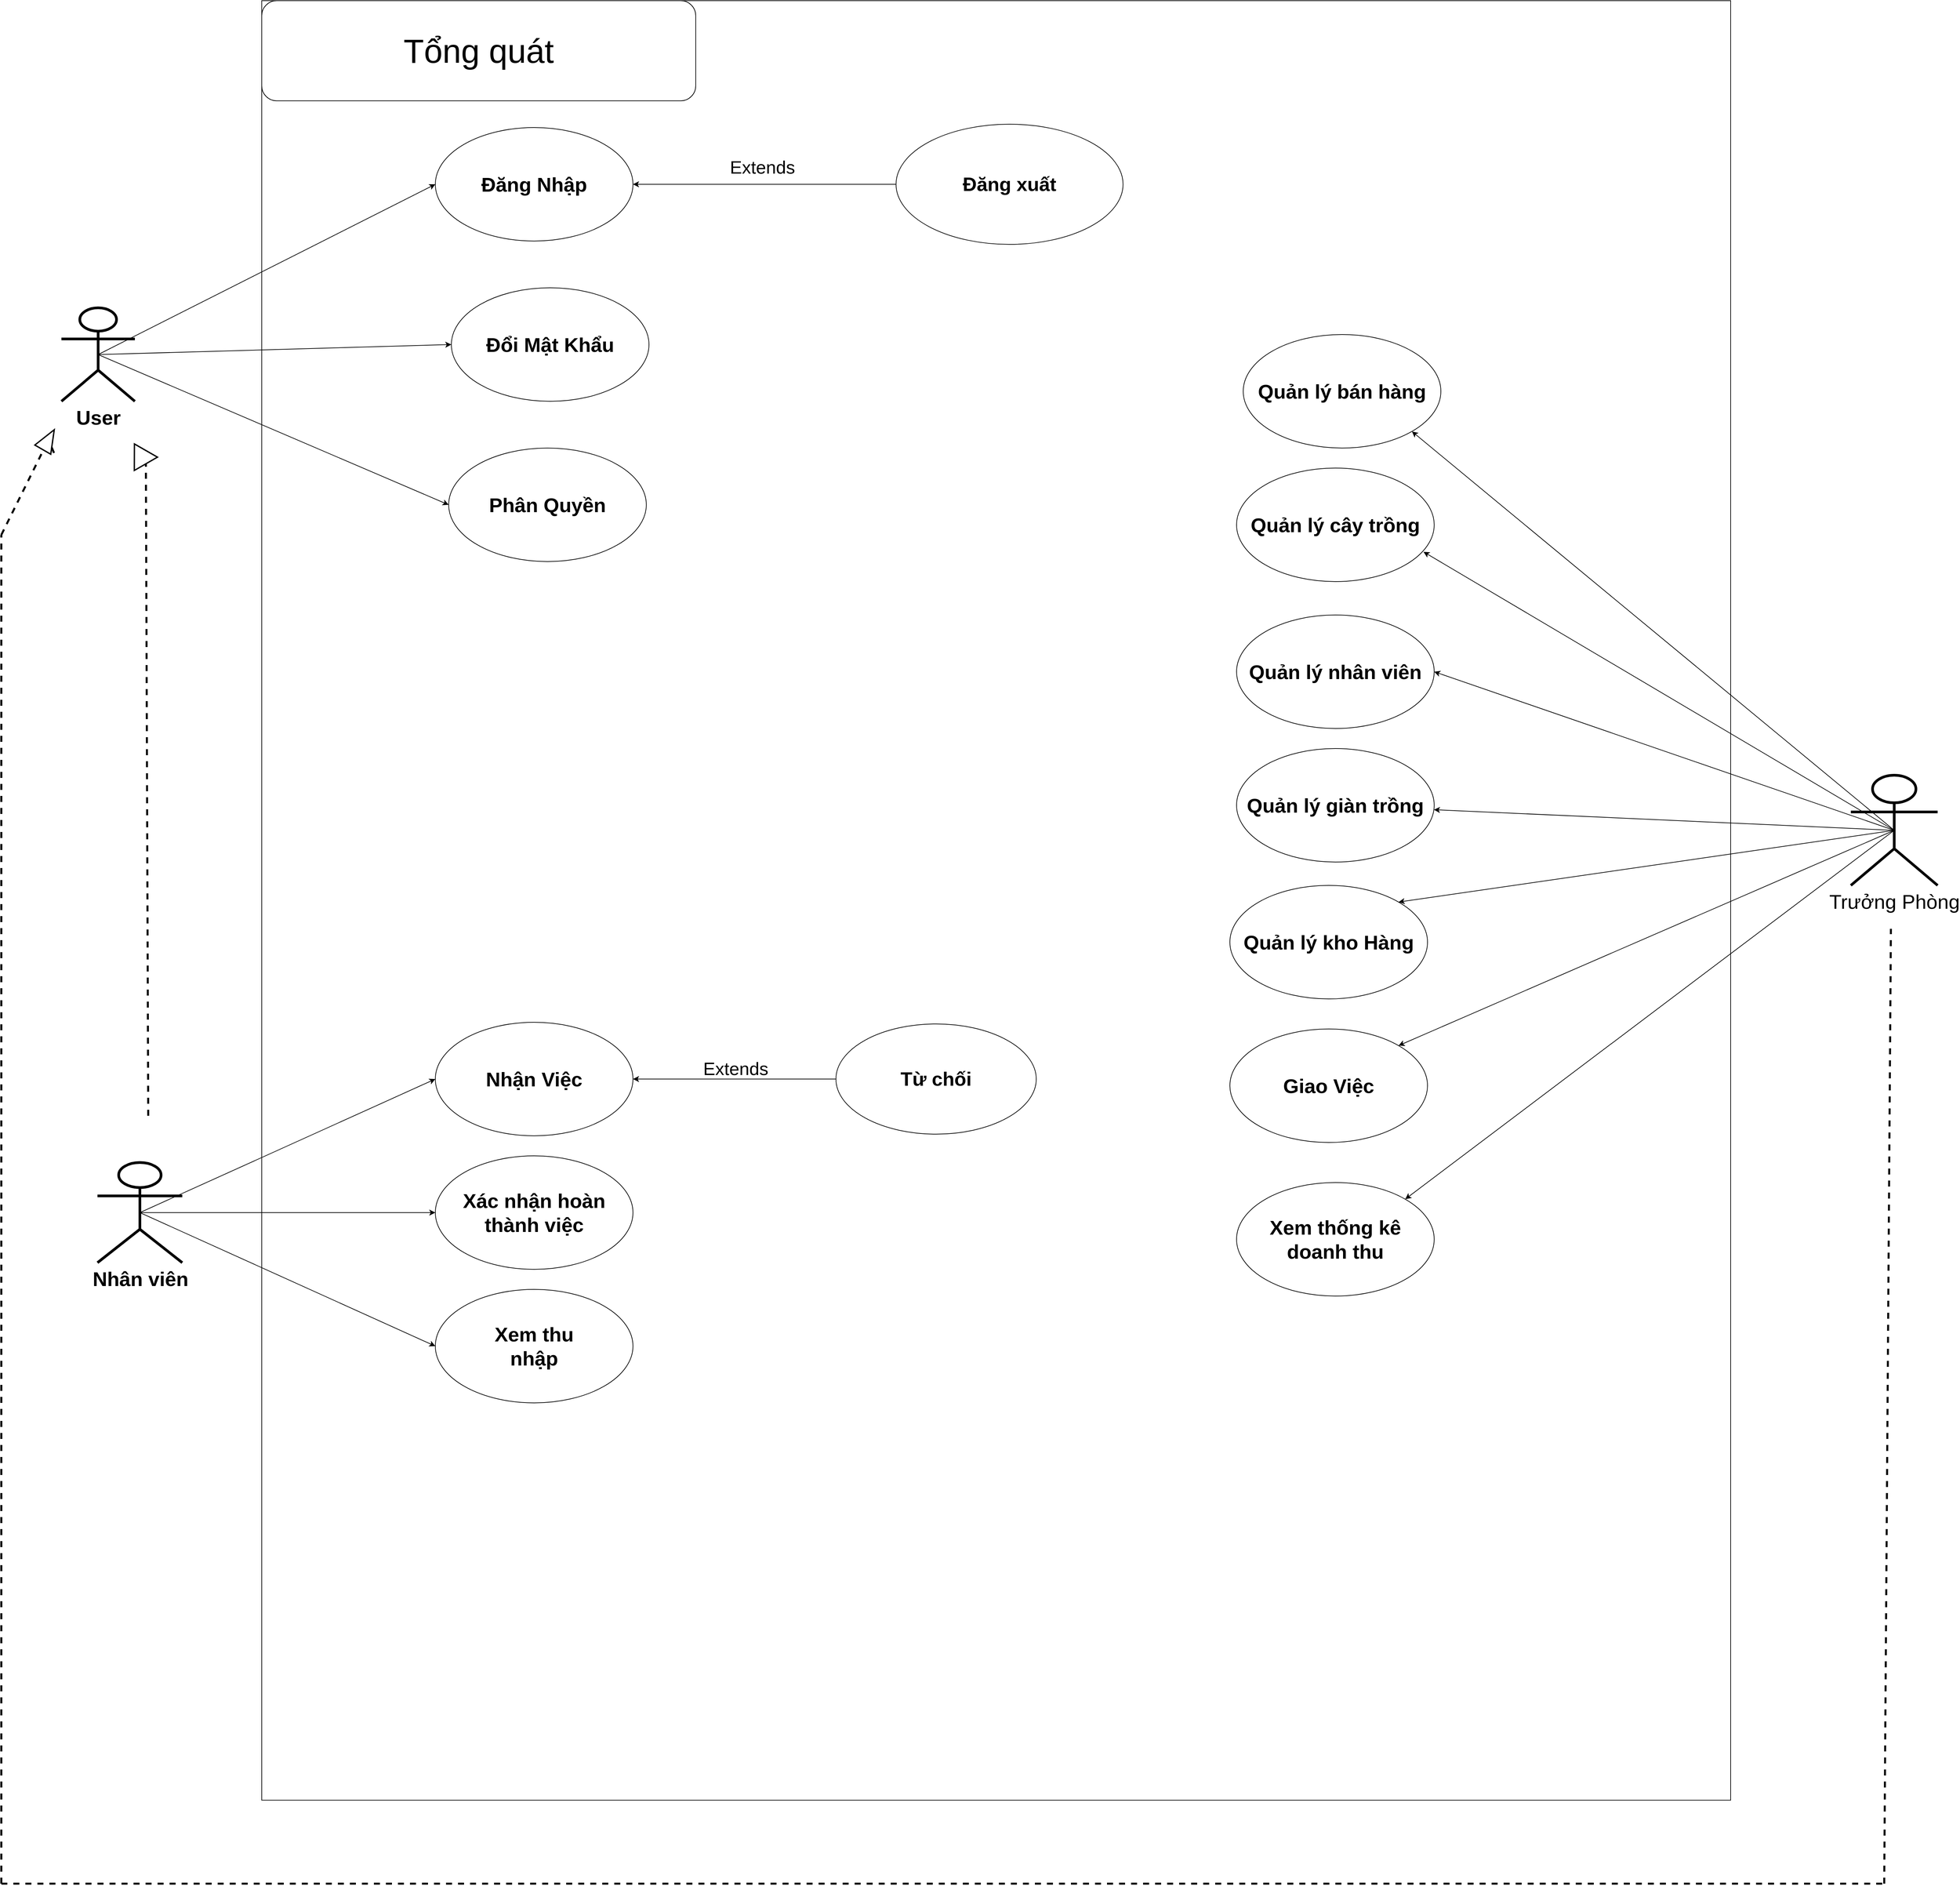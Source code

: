 <mxfile version="13.9.9" type="device" pages="4"><diagram id="plnlAM44LjliKnrVqejt" name="Tổng Quan"><mxGraphModel dx="2130" dy="4842" grid="1" gridSize="10" guides="1" tooltips="1" connect="1" arrows="1" fold="1" page="1" pageScale="1" pageWidth="827" pageHeight="1169" math="0" shadow="0"><root><mxCell id="0"/><mxCell id="1" parent="0"/><mxCell id="pAOhFZETqQr0cKvKuB_4-1" value="" style="rounded=0;whiteSpace=wrap;html=1;fontSize=30;verticalAlign=middle;fillColor=none;" parent="1" vertex="1"><mxGeometry x="660" y="-3280" width="2200" height="2695" as="geometry"/></mxCell><mxCell id="pAOhFZETqQr0cKvKuB_4-2" value="&lt;font style=&quot;font-size: 30px&quot;&gt;Trưởng Phòng&lt;/font&gt;" style="shape=umlActor;verticalLabelPosition=bottom;verticalAlign=top;html=1;outlineConnect=0;strokeWidth=4;" parent="1" vertex="1"><mxGeometry x="3040" y="-2120" width="130" height="165" as="geometry"/></mxCell><mxCell id="pAOhFZETqQr0cKvKuB_4-3" value="" style="endArrow=classic;html=1;rounded=0;exitX=0.5;exitY=0.5;exitDx=0;exitDy=0;exitPerimeter=0;entryX=1;entryY=0.5;entryDx=0;entryDy=0;" parent="1" source="pAOhFZETqQr0cKvKuB_4-2" target="pAOhFZETqQr0cKvKuB_4-30" edge="1"><mxGeometry width="50" height="50" relative="1" as="geometry"><mxPoint x="1937" y="-1828" as="sourcePoint"/><mxPoint x="2460" y="-2230" as="targetPoint"/></mxGeometry></mxCell><mxCell id="pAOhFZETqQr0cKvKuB_4-4" value="" style="endArrow=classic;html=1;rounded=0;entryX=1;entryY=0;entryDx=0;entryDy=0;exitX=0.5;exitY=0.5;exitDx=0;exitDy=0;exitPerimeter=0;" parent="1" source="pAOhFZETqQr0cKvKuB_4-2" target="pAOhFZETqQr0cKvKuB_4-25" edge="1"><mxGeometry width="50" height="50" relative="1" as="geometry"><mxPoint x="2090" y="-1788" as="sourcePoint"/><mxPoint x="2292.175" y="-1485.355" as="targetPoint"/></mxGeometry></mxCell><mxCell id="pAOhFZETqQr0cKvKuB_4-5" value="" style="endArrow=classic;html=1;rounded=0;exitX=0.5;exitY=0.5;exitDx=0;exitDy=0;exitPerimeter=0;entryX=1;entryY=0;entryDx=0;entryDy=0;" parent="1" source="pAOhFZETqQr0cKvKuB_4-2" target="pAOhFZETqQr0cKvKuB_4-27" edge="1"><mxGeometry width="50" height="50" relative="1" as="geometry"><mxPoint x="1940" y="-1778" as="sourcePoint"/><mxPoint x="2306.125" y="-1801.394" as="targetPoint"/></mxGeometry></mxCell><mxCell id="pAOhFZETqQr0cKvKuB_4-6" value="" style="endArrow=classic;html=1;rounded=0;entryX=1;entryY=0;entryDx=0;entryDy=0;exitX=0.5;exitY=0.5;exitDx=0;exitDy=0;exitPerimeter=0;" parent="1" source="pAOhFZETqQr0cKvKuB_4-2" target="pAOhFZETqQr0cKvKuB_4-26" edge="1"><mxGeometry width="50" height="50" relative="1" as="geometry"><mxPoint x="2030" y="-1608" as="sourcePoint"/><mxPoint x="2315" y="-1616.25" as="targetPoint"/></mxGeometry></mxCell><mxCell id="pAOhFZETqQr0cKvKuB_4-7" value="" style="endArrow=classic;html=1;rounded=0;exitX=0.5;exitY=0.5;exitDx=0;exitDy=0;exitPerimeter=0;" parent="1" source="pAOhFZETqQr0cKvKuB_4-2" target="pAOhFZETqQr0cKvKuB_4-28" edge="1"><mxGeometry width="50" height="50" relative="1" as="geometry"><mxPoint x="2020" y="-2178" as="sourcePoint"/><mxPoint x="2337.5" y="-2146.5" as="targetPoint"/></mxGeometry></mxCell><mxCell id="pAOhFZETqQr0cKvKuB_4-8" value="" style="endArrow=classic;html=1;rounded=0;exitX=0.5;exitY=0.5;exitDx=0;exitDy=0;exitPerimeter=0;entryX=0.946;entryY=0.738;entryDx=0;entryDy=0;entryPerimeter=0;" parent="1" source="pAOhFZETqQr0cKvKuB_4-2" target="pAOhFZETqQr0cKvKuB_4-29" edge="1"><mxGeometry width="50" height="50" relative="1" as="geometry"><mxPoint x="2160" y="-1988" as="sourcePoint"/><mxPoint x="2500" y="-2320" as="targetPoint"/></mxGeometry></mxCell><mxCell id="pAOhFZETqQr0cKvKuB_4-9" value="&lt;font style=&quot;font-size: 30px&quot;&gt;&lt;b&gt;User&lt;/b&gt;&lt;/font&gt;" style="shape=umlActor;verticalLabelPosition=bottom;verticalAlign=top;html=1;outlineConnect=0;strokeWidth=4;" parent="1" vertex="1"><mxGeometry x="360" y="-2820" width="110" height="140" as="geometry"/></mxCell><mxCell id="pAOhFZETqQr0cKvKuB_4-10" value="" style="endArrow=classic;html=1;rounded=0;exitX=0.5;exitY=0.5;exitDx=0;exitDy=0;exitPerimeter=0;entryX=0;entryY=0.5;entryDx=0;entryDy=0;" parent="1" source="pAOhFZETqQr0cKvKuB_4-9" target="pAOhFZETqQr0cKvKuB_4-20" edge="1"><mxGeometry width="50" height="50" relative="1" as="geometry"><mxPoint x="1120" y="-2710" as="sourcePoint"/><mxPoint x="1020" y="-2930" as="targetPoint"/></mxGeometry></mxCell><mxCell id="pAOhFZETqQr0cKvKuB_4-11" value="" style="endArrow=classic;html=1;rounded=0;entryX=0;entryY=0.5;entryDx=0;entryDy=0;exitX=0.5;exitY=0.5;exitDx=0;exitDy=0;exitPerimeter=0;" parent="1" source="pAOhFZETqQr0cKvKuB_4-9" target="pAOhFZETqQr0cKvKuB_4-19" edge="1"><mxGeometry width="50" height="50" relative="1" as="geometry"><mxPoint x="1130" y="-2700" as="sourcePoint"/><mxPoint x="1025" y="-2745" as="targetPoint"/></mxGeometry></mxCell><mxCell id="pAOhFZETqQr0cKvKuB_4-12" value="" style="endArrow=classic;html=1;rounded=0;exitX=0.5;exitY=0.5;exitDx=0;exitDy=0;exitPerimeter=0;entryX=0;entryY=0.5;entryDx=0;entryDy=0;" parent="1" source="pAOhFZETqQr0cKvKuB_4-9" target="pAOhFZETqQr0cKvKuB_4-18" edge="1"><mxGeometry width="50" height="50" relative="1" as="geometry"><mxPoint x="1270" y="-2710" as="sourcePoint"/><mxPoint x="1047.5" y="-2498.0" as="targetPoint"/></mxGeometry></mxCell><mxCell id="pAOhFZETqQr0cKvKuB_4-13" value="Tổng quát" style="rounded=1;whiteSpace=wrap;html=1;fillColor=none;fontSize=50;" parent="1" vertex="1"><mxGeometry x="660" y="-3280" width="650" height="150" as="geometry"/></mxCell><mxCell id="pAOhFZETqQr0cKvKuB_4-14" value="" style="endArrow=classic;html=1;rounded=0;fontSize=30;entryX=1;entryY=1;entryDx=0;entryDy=0;exitX=0.5;exitY=0.5;exitDx=0;exitDy=0;exitPerimeter=0;" parent="1" source="pAOhFZETqQr0cKvKuB_4-2" target="pAOhFZETqQr0cKvKuB_4-24" edge="1"><mxGeometry width="50" height="50" relative="1" as="geometry"><mxPoint x="2750" y="-2270" as="sourcePoint"/><mxPoint x="2340.0" y="-2569" as="targetPoint"/></mxGeometry></mxCell><mxCell id="pAOhFZETqQr0cKvKuB_4-15" style="edgeStyle=orthogonalEdgeStyle;rounded=0;orthogonalLoop=1;jettySize=auto;html=1;exitX=0.5;exitY=0.5;exitDx=0;exitDy=0;exitPerimeter=0;" parent="1" source="pAOhFZETqQr0cKvKuB_4-16" target="pAOhFZETqQr0cKvKuB_4-37" edge="1"><mxGeometry relative="1" as="geometry"/></mxCell><mxCell id="pAOhFZETqQr0cKvKuB_4-16" value="&lt;font style=&quot;font-size: 30px&quot;&gt;&lt;b&gt;Nhân viên&lt;/b&gt;&lt;/font&gt;" style="shape=umlActor;verticalLabelPosition=bottom;verticalAlign=top;html=1;outlineConnect=0;strokeWidth=4;" parent="1" vertex="1"><mxGeometry x="414" y="-1540" width="127" height="150" as="geometry"/></mxCell><mxCell id="pAOhFZETqQr0cKvKuB_4-17" value="" style="endArrow=classic;html=1;rounded=0;entryX=0;entryY=0.5;entryDx=0;entryDy=0;exitX=0.5;exitY=0.5;exitDx=0;exitDy=0;exitPerimeter=0;" parent="1" source="pAOhFZETqQr0cKvKuB_4-16" target="pAOhFZETqQr0cKvKuB_4-22" edge="1"><mxGeometry width="50" height="50" relative="1" as="geometry"><mxPoint x="1004" y="-1430" as="sourcePoint"/><mxPoint x="1049" y="-1395" as="targetPoint"/></mxGeometry></mxCell><mxCell id="pAOhFZETqQr0cKvKuB_4-18" value="Phân Quyền" style="ellipse;whiteSpace=wrap;html=1;fontSize=30;fontStyle=1" parent="1" vertex="1"><mxGeometry x="940" y="-2610" width="296" height="170" as="geometry"/></mxCell><mxCell id="pAOhFZETqQr0cKvKuB_4-19" value="Đổi Mật Khẩu" style="ellipse;whiteSpace=wrap;html=1;fontSize=30;fontStyle=1" parent="1" vertex="1"><mxGeometry x="944" y="-2850" width="296" height="170" as="geometry"/></mxCell><mxCell id="pAOhFZETqQr0cKvKuB_4-20" value="Đăng Nhập" style="ellipse;whiteSpace=wrap;html=1;fontSize=30;fontStyle=1" parent="1" vertex="1"><mxGeometry x="920" y="-3090" width="296" height="170" as="geometry"/></mxCell><mxCell id="pAOhFZETqQr0cKvKuB_4-21" value="Nhận Việc" style="ellipse;whiteSpace=wrap;html=1;fontSize=30;fontStyle=1" parent="1" vertex="1"><mxGeometry x="920" y="-1750" width="296" height="170" as="geometry"/></mxCell><mxCell id="pAOhFZETqQr0cKvKuB_4-22" value="Xem thu &lt;br&gt;nhập" style="ellipse;whiteSpace=wrap;html=1;fontSize=30;fontStyle=1" parent="1" vertex="1"><mxGeometry x="920" y="-1350" width="296" height="170" as="geometry"/></mxCell><mxCell id="pAOhFZETqQr0cKvKuB_4-23" value="" style="endArrow=classic;html=1;rounded=0;fontSize=30;entryX=0;entryY=0.5;entryDx=0;entryDy=0;exitX=0.5;exitY=0.5;exitDx=0;exitDy=0;exitPerimeter=0;" parent="1" source="pAOhFZETqQr0cKvKuB_4-16" target="pAOhFZETqQr0cKvKuB_4-21" edge="1"><mxGeometry width="50" height="50" relative="1" as="geometry"><mxPoint x="620" y="-1610" as="sourcePoint"/><mxPoint x="670" y="-1660" as="targetPoint"/></mxGeometry></mxCell><mxCell id="pAOhFZETqQr0cKvKuB_4-24" value="Quản lý bán hàng" style="ellipse;whiteSpace=wrap;html=1;fontSize=30;fontStyle=1" parent="1" vertex="1"><mxGeometry x="2130" y="-2780" width="296" height="170" as="geometry"/></mxCell><mxCell id="pAOhFZETqQr0cKvKuB_4-25" value="Xem thống kê doanh thu" style="ellipse;whiteSpace=wrap;html=1;fontSize=30;fontStyle=1" parent="1" vertex="1"><mxGeometry x="2120" y="-1510" width="296" height="170" as="geometry"/></mxCell><mxCell id="pAOhFZETqQr0cKvKuB_4-26" value="Giao Việc" style="ellipse;whiteSpace=wrap;html=1;fontSize=30;fontStyle=1" parent="1" vertex="1"><mxGeometry x="2110" y="-1740" width="296" height="170" as="geometry"/></mxCell><mxCell id="pAOhFZETqQr0cKvKuB_4-27" value="Quản lý kho Hàng" style="ellipse;whiteSpace=wrap;html=1;fontSize=30;fontStyle=1" parent="1" vertex="1"><mxGeometry x="2110" y="-1955" width="296" height="170" as="geometry"/></mxCell><mxCell id="pAOhFZETqQr0cKvKuB_4-28" value="Quản lý giàn trồng" style="ellipse;whiteSpace=wrap;html=1;fontSize=30;fontStyle=1" parent="1" vertex="1"><mxGeometry x="2120" y="-2160" width="296" height="170" as="geometry"/></mxCell><mxCell id="pAOhFZETqQr0cKvKuB_4-29" value="Quản lý cây trồng" style="ellipse;whiteSpace=wrap;html=1;fontSize=30;fontStyle=1" parent="1" vertex="1"><mxGeometry x="2120" y="-2580" width="296" height="170" as="geometry"/></mxCell><mxCell id="pAOhFZETqQr0cKvKuB_4-30" value="Quản lý nhân viên" style="ellipse;whiteSpace=wrap;html=1;fontSize=30;fontStyle=1" parent="1" vertex="1"><mxGeometry x="2120" y="-2360" width="296" height="170" as="geometry"/></mxCell><mxCell id="pAOhFZETqQr0cKvKuB_4-31" style="edgeStyle=orthogonalEdgeStyle;rounded=0;orthogonalLoop=1;jettySize=auto;html=1;exitX=0;exitY=0.5;exitDx=0;exitDy=0;entryX=1;entryY=0.5;entryDx=0;entryDy=0;" parent="1" source="pAOhFZETqQr0cKvKuB_4-32" target="pAOhFZETqQr0cKvKuB_4-20" edge="1"><mxGeometry relative="1" as="geometry"/></mxCell><mxCell id="pAOhFZETqQr0cKvKuB_4-32" value="&lt;font style=&quot;font-size: 29px&quot;&gt;Đăng xuất&lt;/font&gt;" style="ellipse;whiteSpace=wrap;html=1;fontStyle=1" parent="1" vertex="1"><mxGeometry x="1610" y="-3095" width="340" height="180" as="geometry"/></mxCell><mxCell id="pAOhFZETqQr0cKvKuB_4-33" value="&lt;font style=&quot;font-size: 27px&quot;&gt;Extends&lt;/font&gt;" style="text;html=1;strokeColor=none;fillColor=none;align=center;verticalAlign=middle;whiteSpace=wrap;rounded=0;strokeWidth=10;" parent="1" vertex="1"><mxGeometry x="1390" y="-3040" width="40" height="20" as="geometry"/></mxCell><mxCell id="pAOhFZETqQr0cKvKuB_4-34" style="edgeStyle=orthogonalEdgeStyle;rounded=0;orthogonalLoop=1;jettySize=auto;html=1;exitX=0;exitY=0.5;exitDx=0;exitDy=0;entryX=1;entryY=0.5;entryDx=0;entryDy=0;" parent="1" source="pAOhFZETqQr0cKvKuB_4-35" target="pAOhFZETqQr0cKvKuB_4-21" edge="1"><mxGeometry relative="1" as="geometry"/></mxCell><mxCell id="pAOhFZETqQr0cKvKuB_4-35" value="&lt;font style=&quot;font-size: 29px&quot;&gt;Từ chối&lt;/font&gt;" style="ellipse;whiteSpace=wrap;html=1;fontStyle=1" parent="1" vertex="1"><mxGeometry x="1520" y="-1747.5" width="300" height="165" as="geometry"/></mxCell><mxCell id="pAOhFZETqQr0cKvKuB_4-36" value="&lt;font style=&quot;font-size: 27px&quot;&gt;Extends&lt;/font&gt;" style="text;html=1;strokeColor=none;fillColor=none;align=center;verticalAlign=middle;whiteSpace=wrap;rounded=0;strokeWidth=10;" parent="1" vertex="1"><mxGeometry x="1350" y="-1690" width="40" height="20" as="geometry"/></mxCell><mxCell id="pAOhFZETqQr0cKvKuB_4-37" value="Xác nhận hoàn thành việc" style="ellipse;whiteSpace=wrap;html=1;fontSize=30;fontStyle=1" parent="1" vertex="1"><mxGeometry x="920" y="-1550" width="296" height="170" as="geometry"/></mxCell><mxCell id="pAOhFZETqQr0cKvKuB_4-38" value="" style="endArrow=none;dashed=1;html=1;fontSize=19;strokeWidth=3;" parent="1" edge="1"><mxGeometry width="50" height="50" relative="1" as="geometry"><mxPoint x="3090" y="-460" as="sourcePoint"/><mxPoint x="3100" y="-1890" as="targetPoint"/></mxGeometry></mxCell><mxCell id="pAOhFZETqQr0cKvKuB_4-39" value="" style="endArrow=none;dashed=1;html=1;fontSize=19;strokeWidth=3;" parent="1" edge="1"><mxGeometry width="50" height="50" relative="1" as="geometry"><mxPoint x="270" y="-460" as="sourcePoint"/><mxPoint x="3090" y="-460" as="targetPoint"/></mxGeometry></mxCell><mxCell id="pAOhFZETqQr0cKvKuB_4-40" value="" style="endArrow=none;dashed=1;html=1;fontSize=19;strokeWidth=3;" parent="1" edge="1"><mxGeometry width="50" height="50" relative="1" as="geometry"><mxPoint x="270" y="-460" as="sourcePoint"/><mxPoint x="270" y="-2480" as="targetPoint"/></mxGeometry></mxCell><mxCell id="pAOhFZETqQr0cKvKuB_4-41" value="" style="endArrow=none;dashed=1;html=1;fontSize=19;strokeWidth=3;startArrow=none;" parent="1" source="pAOhFZETqQr0cKvKuB_4-42" edge="1"><mxGeometry width="50" height="50" relative="1" as="geometry"><mxPoint x="270" y="-2480" as="sourcePoint"/><mxPoint x="350" y="-2600" as="targetPoint"/></mxGeometry></mxCell><mxCell id="pAOhFZETqQr0cKvKuB_4-42" value="" style="triangle;whiteSpace=wrap;html=1;fillColor=none;rotation=-60;strokeWidth=2;" parent="1" vertex="1"><mxGeometry x="323.5" y="-2636.25" width="34.33" height="27.5" as="geometry"/></mxCell><mxCell id="pAOhFZETqQr0cKvKuB_4-43" value="" style="endArrow=none;dashed=1;html=1;fontSize=19;strokeWidth=3;" parent="1" target="pAOhFZETqQr0cKvKuB_4-42" edge="1"><mxGeometry width="50" height="50" relative="1" as="geometry"><mxPoint x="270" y="-2480" as="sourcePoint"/><mxPoint x="350" y="-2580" as="targetPoint"/></mxGeometry></mxCell><mxCell id="pAOhFZETqQr0cKvKuB_4-44" value="" style="endArrow=none;dashed=1;html=1;fontSize=19;strokeWidth=3;entryX=0;entryY=0.5;entryDx=0;entryDy=0;" parent="1" target="pAOhFZETqQr0cKvKuB_4-45" edge="1"><mxGeometry width="50" height="50" relative="1" as="geometry"><mxPoint x="490" y="-1610" as="sourcePoint"/><mxPoint x="476.67" y="-2540" as="targetPoint"/></mxGeometry></mxCell><mxCell id="pAOhFZETqQr0cKvKuB_4-45" value="" style="triangle;whiteSpace=wrap;html=1;fillColor=none;rotation=-120;strokeWidth=2;" parent="1" vertex="1"><mxGeometry x="460.75" y="-2621.29" width="34.33" height="40" as="geometry"/></mxCell></root></mxGraphModel></diagram><diagram id="rHyDR6l2a_IoLIzVBZ7F" name="Nhân Viên"><mxGraphModel dx="2434" dy="2695" grid="1" gridSize="10" guides="1" tooltips="1" connect="1" arrows="1" fold="1" page="1" pageScale="1" pageWidth="827" pageHeight="1169" math="0" shadow="0"><root><mxCell id="9mb1XOi_VgIuKe0y8Y9R-0"/><mxCell id="9mb1XOi_VgIuKe0y8Y9R-1" parent="9mb1XOi_VgIuKe0y8Y9R-0"/><mxCell id="RcPfFfin5SuMYQsQtudx-0" value="&lt;font style=&quot;font-size: 30px&quot;&gt;&lt;b&gt;Nhân viên&lt;/b&gt;&lt;/font&gt;" style="shape=umlActor;verticalLabelPosition=bottom;verticalAlign=top;html=1;outlineConnect=0;strokeWidth=4;" parent="9mb1XOi_VgIuKe0y8Y9R-1" vertex="1"><mxGeometry x="190" y="-890" width="127" height="150" as="geometry"/></mxCell><mxCell id="RcPfFfin5SuMYQsQtudx-11" value="Quản lý nhân viên" style="ellipse;whiteSpace=wrap;html=1;fontSize=30;fontStyle=1" parent="9mb1XOi_VgIuKe0y8Y9R-1" vertex="1"><mxGeometry x="531" y="-900" width="296" height="170" as="geometry"/></mxCell><mxCell id="VqxW14pntS-28qvqgrBz-7" style="edgeStyle=orthogonalEdgeStyle;rounded=0;orthogonalLoop=1;jettySize=auto;html=1;exitX=0;exitY=0.5;exitDx=0;exitDy=0;entryX=1;entryY=1;entryDx=0;entryDy=0;" parent="9mb1XOi_VgIuKe0y8Y9R-1" source="RcPfFfin5SuMYQsQtudx-12" target="RcPfFfin5SuMYQsQtudx-11" edge="1"><mxGeometry relative="1" as="geometry"/></mxCell><mxCell id="RcPfFfin5SuMYQsQtudx-12" value="Thu Nhập" style="ellipse;whiteSpace=wrap;html=1;fontSize=30;fontStyle=1" parent="9mb1XOi_VgIuKe0y8Y9R-1" vertex="1"><mxGeometry x="1250" y="-700" width="296" height="170" as="geometry"/></mxCell><mxCell id="RcPfFfin5SuMYQsQtudx-15" value="" style="endArrow=classic;html=1;rounded=0;fontSize=30;entryX=0;entryY=0.5;entryDx=0;entryDy=0;exitX=0.5;exitY=0.5;exitDx=0;exitDy=0;exitPerimeter=0;" parent="9mb1XOi_VgIuKe0y8Y9R-1" source="RcPfFfin5SuMYQsQtudx-0" target="RcPfFfin5SuMYQsQtudx-11" edge="1"><mxGeometry width="50" height="50" relative="1" as="geometry"><mxPoint x="426" y="-300" as="sourcePoint"/><mxPoint x="476" y="-350" as="targetPoint"/></mxGeometry></mxCell><mxCell id="VqxW14pntS-28qvqgrBz-8" style="edgeStyle=orthogonalEdgeStyle;rounded=0;orthogonalLoop=1;jettySize=auto;html=1;exitX=0;exitY=0.5;exitDx=0;exitDy=0;entryX=1;entryY=0;entryDx=0;entryDy=0;" parent="9mb1XOi_VgIuKe0y8Y9R-1" source="VqxW14pntS-28qvqgrBz-1" target="RcPfFfin5SuMYQsQtudx-11" edge="1"><mxGeometry relative="1" as="geometry"/></mxCell><mxCell id="VqxW14pntS-28qvqgrBz-1" value="Nhận Việc" style="ellipse;whiteSpace=wrap;html=1;fontSize=30;fontStyle=1" parent="9mb1XOi_VgIuKe0y8Y9R-1" vertex="1"><mxGeometry x="1241" y="-1080" width="296" height="170" as="geometry"/></mxCell><mxCell id="q5SN7RZg40OFIcfHToXz-0" value="&lt;font style=&quot;font-size: 21px&quot;&gt;Extends&lt;/font&gt;" style="text;html=1;strokeColor=none;fillColor=none;align=center;verticalAlign=middle;whiteSpace=wrap;rounded=0;" parent="9mb1XOi_VgIuKe0y8Y9R-1" vertex="1"><mxGeometry x="920" y="-640" width="270" height="30" as="geometry"/></mxCell><mxCell id="q5SN7RZg40OFIcfHToXz-1" value="&lt;font style=&quot;font-size: 21px&quot;&gt;Extends&lt;/font&gt;" style="text;html=1;strokeColor=none;fillColor=none;align=center;verticalAlign=middle;whiteSpace=wrap;rounded=0;" parent="9mb1XOi_VgIuKe0y8Y9R-1" vertex="1"><mxGeometry x="920" y="-1020" width="270" height="30" as="geometry"/></mxCell></root></mxGraphModel></diagram><diagram id="IDbLRaaNBDLGTUPiwu8P" name="User"><mxGraphModel dx="2840" dy="1780" grid="1" gridSize="10" guides="1" tooltips="1" connect="1" arrows="1" fold="1" page="1" pageScale="1" pageWidth="827" pageHeight="1169" math="0" shadow="0"><root><mxCell id="LIAKAd6Wkf4qljn0svWx-0"/><mxCell id="LIAKAd6Wkf4qljn0svWx-1" parent="LIAKAd6Wkf4qljn0svWx-0"/><mxCell id="9dPtVlBZj29Dh7OSdVtZ-0" value="&lt;font style=&quot;font-size: 30px&quot;&gt;User&lt;/font&gt;" style="shape=umlActor;verticalLabelPosition=bottom;verticalAlign=top;html=1;outlineConnect=0;strokeWidth=4;" parent="LIAKAd6Wkf4qljn0svWx-1" vertex="1"><mxGeometry x="310" y="350" width="110" height="140" as="geometry"/></mxCell><mxCell id="9dPtVlBZj29Dh7OSdVtZ-1" value="Quản lý user" style="ellipse;whiteSpace=wrap;html=1;fontSize=30;fontStyle=1" parent="LIAKAd6Wkf4qljn0svWx-1" vertex="1"><mxGeometry x="610" y="370" width="190" height="100" as="geometry"/></mxCell><mxCell id="R3NIeVBjSiwFy5lZZiLz-3" style="edgeStyle=orthogonalEdgeStyle;rounded=0;orthogonalLoop=1;jettySize=auto;html=1;exitX=0;exitY=0.5;exitDx=0;exitDy=0;entryX=1;entryY=0;entryDx=0;entryDy=0;" parent="LIAKAd6Wkf4qljn0svWx-1" source="9dPtVlBZj29Dh7OSdVtZ-2" target="9dPtVlBZj29Dh7OSdVtZ-1" edge="1"><mxGeometry relative="1" as="geometry"/></mxCell><mxCell id="9dPtVlBZj29Dh7OSdVtZ-2" value="Đổi Mật Khẩu" style="ellipse;whiteSpace=wrap;html=1;fontSize=30;fontStyle=1" parent="LIAKAd6Wkf4qljn0svWx-1" vertex="1"><mxGeometry x="1148" y="300" width="185" height="110" as="geometry"/></mxCell><mxCell id="9dPtVlBZj29Dh7OSdVtZ-3" value="" style="endArrow=classic;html=1;rounded=0;exitX=0.5;exitY=0.5;exitDx=0;exitDy=0;exitPerimeter=0;entryX=0;entryY=0.5;entryDx=0;entryDy=0;" parent="LIAKAd6Wkf4qljn0svWx-1" source="9dPtVlBZj29Dh7OSdVtZ-0" target="9dPtVlBZj29Dh7OSdVtZ-1" edge="1"><mxGeometry width="50" height="50" relative="1" as="geometry"><mxPoint x="1070" y="460" as="sourcePoint"/><mxPoint x="1120" y="410" as="targetPoint"/></mxGeometry></mxCell><mxCell id="R3NIeVBjSiwFy5lZZiLz-5" style="edgeStyle=orthogonalEdgeStyle;rounded=0;orthogonalLoop=1;jettySize=auto;html=1;exitX=0;exitY=0.5;exitDx=0;exitDy=0;entryX=0.5;entryY=1;entryDx=0;entryDy=0;" parent="LIAKAd6Wkf4qljn0svWx-1" source="Pm1aflq2X-2lZqcXXFk0-0" target="9dPtVlBZj29Dh7OSdVtZ-1" edge="1"><mxGeometry relative="1" as="geometry"/></mxCell><mxCell id="Pm1aflq2X-2lZqcXXFk0-0" value="Phân Quyền" style="ellipse;whiteSpace=wrap;html=1;fontSize=30;fontStyle=1" parent="LIAKAd6Wkf4qljn0svWx-1" vertex="1"><mxGeometry x="1151" y="620" width="180" height="105" as="geometry"/></mxCell><mxCell id="R3NIeVBjSiwFy5lZZiLz-1" style="edgeStyle=orthogonalEdgeStyle;rounded=0;orthogonalLoop=1;jettySize=auto;html=1;exitX=0;exitY=0.5;exitDx=0;exitDy=0;entryX=0.5;entryY=0;entryDx=0;entryDy=0;" parent="LIAKAd6Wkf4qljn0svWx-1" source="R3NIeVBjSiwFy5lZZiLz-0" target="9dPtVlBZj29Dh7OSdVtZ-1" edge="1"><mxGeometry relative="1" as="geometry"/></mxCell><mxCell id="R3NIeVBjSiwFy5lZZiLz-0" value="Đăng Nhập" style="ellipse;whiteSpace=wrap;html=1;fontSize=30;fontStyle=1" parent="LIAKAd6Wkf4qljn0svWx-1" vertex="1"><mxGeometry x="1146" y="160" width="190" height="100" as="geometry"/></mxCell><mxCell id="R3NIeVBjSiwFy5lZZiLz-4" style="edgeStyle=orthogonalEdgeStyle;rounded=0;orthogonalLoop=1;jettySize=auto;html=1;exitX=0;exitY=0.5;exitDx=0;exitDy=0;entryX=1;entryY=1;entryDx=0;entryDy=0;" parent="LIAKAd6Wkf4qljn0svWx-1" source="R3NIeVBjSiwFy5lZZiLz-2" target="9dPtVlBZj29Dh7OSdVtZ-1" edge="1"><mxGeometry relative="1" as="geometry"/></mxCell><mxCell id="R3NIeVBjSiwFy5lZZiLz-2" value="Đăng xuất" style="ellipse;whiteSpace=wrap;html=1;fontSize=30;fontStyle=1" parent="LIAKAd6Wkf4qljn0svWx-1" vertex="1"><mxGeometry x="1151" y="470" width="180" height="105" as="geometry"/></mxCell><mxCell id="8TJBWsPE0hrxD9tydUhm-0" value="&lt;font style=&quot;font-size: 21px&quot;&gt;Extends&lt;/font&gt;" style="text;html=1;strokeColor=none;fillColor=none;align=center;verticalAlign=middle;whiteSpace=wrap;rounded=0;" parent="LIAKAd6Wkf4qljn0svWx-1" vertex="1"><mxGeometry x="850" y="180" width="270" height="30" as="geometry"/></mxCell><mxCell id="8TJBWsPE0hrxD9tydUhm-1" value="&lt;font style=&quot;font-size: 21px&quot;&gt;Extends&lt;/font&gt;" style="text;html=1;strokeColor=none;fillColor=none;align=center;verticalAlign=middle;whiteSpace=wrap;rounded=0;" parent="LIAKAd6Wkf4qljn0svWx-1" vertex="1"><mxGeometry x="900" y="330" width="270" height="30" as="geometry"/></mxCell><mxCell id="8TJBWsPE0hrxD9tydUhm-2" value="&lt;font style=&quot;font-size: 21px&quot;&gt;Extends&lt;/font&gt;" style="text;html=1;strokeColor=none;fillColor=none;align=center;verticalAlign=middle;whiteSpace=wrap;rounded=0;" parent="LIAKAd6Wkf4qljn0svWx-1" vertex="1"><mxGeometry x="900" y="490" width="270" height="30" as="geometry"/></mxCell><mxCell id="8TJBWsPE0hrxD9tydUhm-3" value="&lt;font style=&quot;font-size: 21px&quot;&gt;Extends&lt;/font&gt;" style="text;html=1;strokeColor=none;fillColor=none;align=center;verticalAlign=middle;whiteSpace=wrap;rounded=0;" parent="LIAKAd6Wkf4qljn0svWx-1" vertex="1"><mxGeometry x="850" y="640" width="270" height="30" as="geometry"/></mxCell></root></mxGraphModel></diagram><diagram id="jgpT-OiyEkLfRpuGxbRo" name="Trưởng Phòng"><mxGraphModel dx="2130" dy="1335" grid="1" gridSize="10" guides="1" tooltips="1" connect="1" arrows="1" fold="1" page="1" pageScale="1" pageWidth="827" pageHeight="1169" math="0" shadow="0"><root><mxCell id="jdQecXVL_WYygoLz-Q9m-0"/><mxCell id="jdQecXVL_WYygoLz-Q9m-1" parent="jdQecXVL_WYygoLz-Q9m-0"/><mxCell id="sJQT3nbYbH2qqRhLrNoq-3" style="edgeStyle=orthogonalEdgeStyle;rounded=0;orthogonalLoop=1;jettySize=auto;html=1;exitX=0.5;exitY=0.5;exitDx=0;exitDy=0;exitPerimeter=0;entryX=1;entryY=0.5;entryDx=0;entryDy=0;" parent="jdQecXVL_WYygoLz-Q9m-1" source="8KPOe4oPj2RtULpqfreo-0" edge="1"><mxGeometry relative="1" as="geometry"><mxPoint x="1710" y="1282.5" as="targetPoint"/></mxGeometry></mxCell><mxCell id="8KPOe4oPj2RtULpqfreo-0" value="&lt;font style=&quot;font-size: 30px&quot;&gt;Trưởng Phòng&lt;/font&gt;" style="shape=umlActor;verticalLabelPosition=bottom;verticalAlign=top;html=1;outlineConnect=0;strokeWidth=4;" parent="jdQecXVL_WYygoLz-Q9m-1" vertex="1"><mxGeometry x="1820" y="1200" width="130" height="165" as="geometry"/></mxCell><mxCell id="8KPOe4oPj2RtULpqfreo-11" value="Quản lý bán hàng" style="ellipse;whiteSpace=wrap;html=1;fontSize=30;fontStyle=1" parent="jdQecXVL_WYygoLz-Q9m-1" vertex="1"><mxGeometry x="670" y="530" width="296" height="170" as="geometry"/></mxCell><mxCell id="8KPOe4oPj2RtULpqfreo-15" value="Xem thống kê doanh thu" style="ellipse;whiteSpace=wrap;html=1;fontSize=30;fontStyle=1" parent="jdQecXVL_WYygoLz-Q9m-1" vertex="1"><mxGeometry x="680" y="1810" width="296" height="170" as="geometry"/></mxCell><mxCell id="8KPOe4oPj2RtULpqfreo-20" value="Giao Việc" style="ellipse;whiteSpace=wrap;html=1;fontSize=30;fontStyle=1" parent="jdQecXVL_WYygoLz-Q9m-1" vertex="1"><mxGeometry x="680" y="1600" width="296" height="170" as="geometry"/></mxCell><mxCell id="8KPOe4oPj2RtULpqfreo-22" value="Quản lý kho hàng" style="ellipse;whiteSpace=wrap;html=1;fontSize=30;fontStyle=1" parent="jdQecXVL_WYygoLz-Q9m-1" vertex="1"><mxGeometry x="680" y="1390" width="296" height="170" as="geometry"/></mxCell><mxCell id="8KPOe4oPj2RtULpqfreo-30" value="Quản lý giàn trồng" style="ellipse;whiteSpace=wrap;html=1;fontSize=30;fontStyle=1" parent="jdQecXVL_WYygoLz-Q9m-1" vertex="1"><mxGeometry x="680" y="1195" width="296" height="170" as="geometry"/></mxCell><mxCell id="8KPOe4oPj2RtULpqfreo-31" value="Quản lý cây trồng" style="ellipse;whiteSpace=wrap;html=1;fontSize=30;fontStyle=1" parent="jdQecXVL_WYygoLz-Q9m-1" vertex="1"><mxGeometry x="670" y="769" width="296" height="170" as="geometry"/></mxCell><mxCell id="8KPOe4oPj2RtULpqfreo-32" value="Quản lý nhân viên" style="ellipse;whiteSpace=wrap;html=1;fontSize=30;fontStyle=1" parent="jdQecXVL_WYygoLz-Q9m-1" vertex="1"><mxGeometry x="680" y="980" width="296" height="170" as="geometry"/></mxCell><mxCell id="A7U1PQibH0O8se4b5kzl-0" value="Quản Lý" style="ellipse;whiteSpace=wrap;html=1;fontSize=30;fontStyle=1" parent="jdQecXVL_WYygoLz-Q9m-1" vertex="1"><mxGeometry x="1410" y="1200" width="296" height="170" as="geometry"/></mxCell><mxCell id="A7U1PQibH0O8se4b5kzl-1" value="" style="endArrow=classic;html=1;rounded=0;exitX=1;exitY=0.5;exitDx=0;exitDy=0;entryX=0.372;entryY=0;entryDx=0;entryDy=0;entryPerimeter=0;" parent="jdQecXVL_WYygoLz-Q9m-1" source="8KPOe4oPj2RtULpqfreo-11" edge="1" target="A7U1PQibH0O8se4b5kzl-0"><mxGeometry width="50" height="50" relative="1" as="geometry"><mxPoint x="1170" y="730" as="sourcePoint"/><mxPoint x="1520" y="1190" as="targetPoint"/><Array as="points"><mxPoint x="1520" y="620"/></Array></mxGeometry></mxCell><mxCell id="A7U1PQibH0O8se4b5kzl-2" value="" style="endArrow=classic;html=1;rounded=0;entryX=0.247;entryY=0.009;entryDx=0;entryDy=0;entryPerimeter=0;exitX=1;exitY=0.5;exitDx=0;exitDy=0;" parent="jdQecXVL_WYygoLz-Q9m-1" source="8KPOe4oPj2RtULpqfreo-31" target="A7U1PQibH0O8se4b5kzl-0" edge="1"><mxGeometry width="50" height="50" relative="1" as="geometry"><mxPoint x="1130" y="940" as="sourcePoint"/><mxPoint x="1180" y="890" as="targetPoint"/><Array as="points"><mxPoint x="1483" y="860"/></Array></mxGeometry></mxCell><mxCell id="A7U1PQibH0O8se4b5kzl-3" value="" style="endArrow=classic;html=1;rounded=0;entryX=0;entryY=0;entryDx=0;entryDy=0;exitX=1;exitY=0.5;exitDx=0;exitDy=0;" parent="jdQecXVL_WYygoLz-Q9m-1" source="8KPOe4oPj2RtULpqfreo-32" target="A7U1PQibH0O8se4b5kzl-0" edge="1"><mxGeometry width="50" height="50" relative="1" as="geometry"><mxPoint x="1070" y="1100" as="sourcePoint"/><mxPoint x="1120" y="1050" as="targetPoint"/><Array as="points"><mxPoint x="1454" y="1065"/></Array></mxGeometry></mxCell><mxCell id="A7U1PQibH0O8se4b5kzl-4" value="" style="endArrow=classic;html=1;rounded=0;exitX=1;exitY=0.5;exitDx=0;exitDy=0;" parent="jdQecXVL_WYygoLz-Q9m-1" source="8KPOe4oPj2RtULpqfreo-30" edge="1"><mxGeometry width="50" height="50" relative="1" as="geometry"><mxPoint x="1080" y="1280" as="sourcePoint"/><mxPoint x="1420" y="1279" as="targetPoint"/></mxGeometry></mxCell><mxCell id="A7U1PQibH0O8se4b5kzl-6" value="" style="endArrow=classic;html=1;rounded=0;entryX=0;entryY=1;entryDx=0;entryDy=0;exitX=1;exitY=0.5;exitDx=0;exitDy=0;" parent="jdQecXVL_WYygoLz-Q9m-1" source="8KPOe4oPj2RtULpqfreo-22" target="A7U1PQibH0O8se4b5kzl-0" edge="1"><mxGeometry width="50" height="50" relative="1" as="geometry"><mxPoint x="1160" y="1710" as="sourcePoint"/><mxPoint x="1210" y="1660" as="targetPoint"/><Array as="points"><mxPoint x="1453" y="1475"/></Array></mxGeometry></mxCell><mxCell id="A7U1PQibH0O8se4b5kzl-7" value="" style="endArrow=classic;html=1;rounded=0;exitX=1;exitY=0.5;exitDx=0;exitDy=0;entryX=0.217;entryY=0.925;entryDx=0;entryDy=0;entryPerimeter=0;" parent="jdQecXVL_WYygoLz-Q9m-1" source="8KPOe4oPj2RtULpqfreo-20" target="A7U1PQibH0O8se4b5kzl-0" edge="1"><mxGeometry width="50" height="50" relative="1" as="geometry"><mxPoint x="940" y="1870" as="sourcePoint"/><mxPoint x="1525" y="1350" as="targetPoint"/><Array as="points"><mxPoint x="1474" y="1680"/></Array></mxGeometry></mxCell><mxCell id="A7U1PQibH0O8se4b5kzl-8" value="" style="endArrow=classic;html=1;rounded=0;entryX=0.381;entryY=0.992;entryDx=0;entryDy=0;entryPerimeter=0;" parent="jdQecXVL_WYygoLz-Q9m-1" source="8KPOe4oPj2RtULpqfreo-15" target="A7U1PQibH0O8se4b5kzl-0" edge="1"><mxGeometry width="50" height="50" relative="1" as="geometry"><mxPoint x="1520" y="2170" as="sourcePoint"/><mxPoint x="1570" y="2120" as="targetPoint"/><Array as="points"><mxPoint x="1523" y="1890"/></Array></mxGeometry></mxCell><mxCell id="zDeCs9hhq9MpDmgH_efN-1" value="&lt;font style=&quot;font-size: 21px&quot;&gt;Extends&lt;/font&gt;" style="text;html=1;strokeColor=none;fillColor=none;align=center;verticalAlign=middle;whiteSpace=wrap;rounded=0;" parent="jdQecXVL_WYygoLz-Q9m-1" vertex="1"><mxGeometry x="1090" y="584" width="270" height="30" as="geometry"/></mxCell><mxCell id="zDeCs9hhq9MpDmgH_efN-2" value="&lt;font style=&quot;font-size: 21px&quot;&gt;Extends&lt;/font&gt;" style="text;html=1;strokeColor=none;fillColor=none;align=center;verticalAlign=middle;whiteSpace=wrap;rounded=0;" parent="jdQecXVL_WYygoLz-Q9m-1" vertex="1"><mxGeometry x="1100" y="820" width="270" height="30" as="geometry"/></mxCell><mxCell id="zDeCs9hhq9MpDmgH_efN-3" value="&lt;font style=&quot;font-size: 21px&quot;&gt;Extends&lt;/font&gt;" style="text;html=1;strokeColor=none;fillColor=none;align=center;verticalAlign=middle;whiteSpace=wrap;rounded=0;" parent="jdQecXVL_WYygoLz-Q9m-1" vertex="1"><mxGeometry x="1100" y="1030" width="270" height="30" as="geometry"/></mxCell><mxCell id="zDeCs9hhq9MpDmgH_efN-4" value="&lt;font style=&quot;font-size: 21px&quot;&gt;Extends&lt;/font&gt;" style="text;html=1;strokeColor=none;fillColor=none;align=center;verticalAlign=middle;whiteSpace=wrap;rounded=0;" parent="jdQecXVL_WYygoLz-Q9m-1" vertex="1"><mxGeometry x="1100" y="1240" width="270" height="30" as="geometry"/></mxCell><mxCell id="zDeCs9hhq9MpDmgH_efN-6" value="&lt;font style=&quot;font-size: 21px&quot;&gt;Extends&lt;/font&gt;" style="text;html=1;strokeColor=none;fillColor=none;align=center;verticalAlign=middle;whiteSpace=wrap;rounded=0;" parent="jdQecXVL_WYygoLz-Q9m-1" vertex="1"><mxGeometry x="1106" y="1440" width="270" height="30" as="geometry"/></mxCell><mxCell id="zDeCs9hhq9MpDmgH_efN-10" value="&lt;font style=&quot;font-size: 21px&quot;&gt;Extends&lt;/font&gt;" style="text;html=1;strokeColor=none;fillColor=none;align=center;verticalAlign=middle;whiteSpace=wrap;rounded=0;" parent="jdQecXVL_WYygoLz-Q9m-1" vertex="1"><mxGeometry x="1106" y="1650" width="270" height="30" as="geometry"/></mxCell><mxCell id="zDeCs9hhq9MpDmgH_efN-11" value="&lt;font style=&quot;font-size: 21px&quot;&gt;Extends&lt;/font&gt;" style="text;html=1;strokeColor=none;fillColor=none;align=center;verticalAlign=middle;whiteSpace=wrap;rounded=0;" parent="jdQecXVL_WYygoLz-Q9m-1" vertex="1"><mxGeometry x="1106" y="1870" width="270" height="30" as="geometry"/></mxCell><mxCell id="_CZAmp4MqgFS-qsO0lA9-0" style="edgeStyle=orthogonalEdgeStyle;rounded=0;orthogonalLoop=1;jettySize=auto;html=1;exitX=0.5;exitY=1;exitDx=0;exitDy=0;" parent="jdQecXVL_WYygoLz-Q9m-1" source="8KPOe4oPj2RtULpqfreo-22" target="8KPOe4oPj2RtULpqfreo-22" edge="1"><mxGeometry relative="1" as="geometry"/></mxCell></root></mxGraphModel></diagram></mxfile>